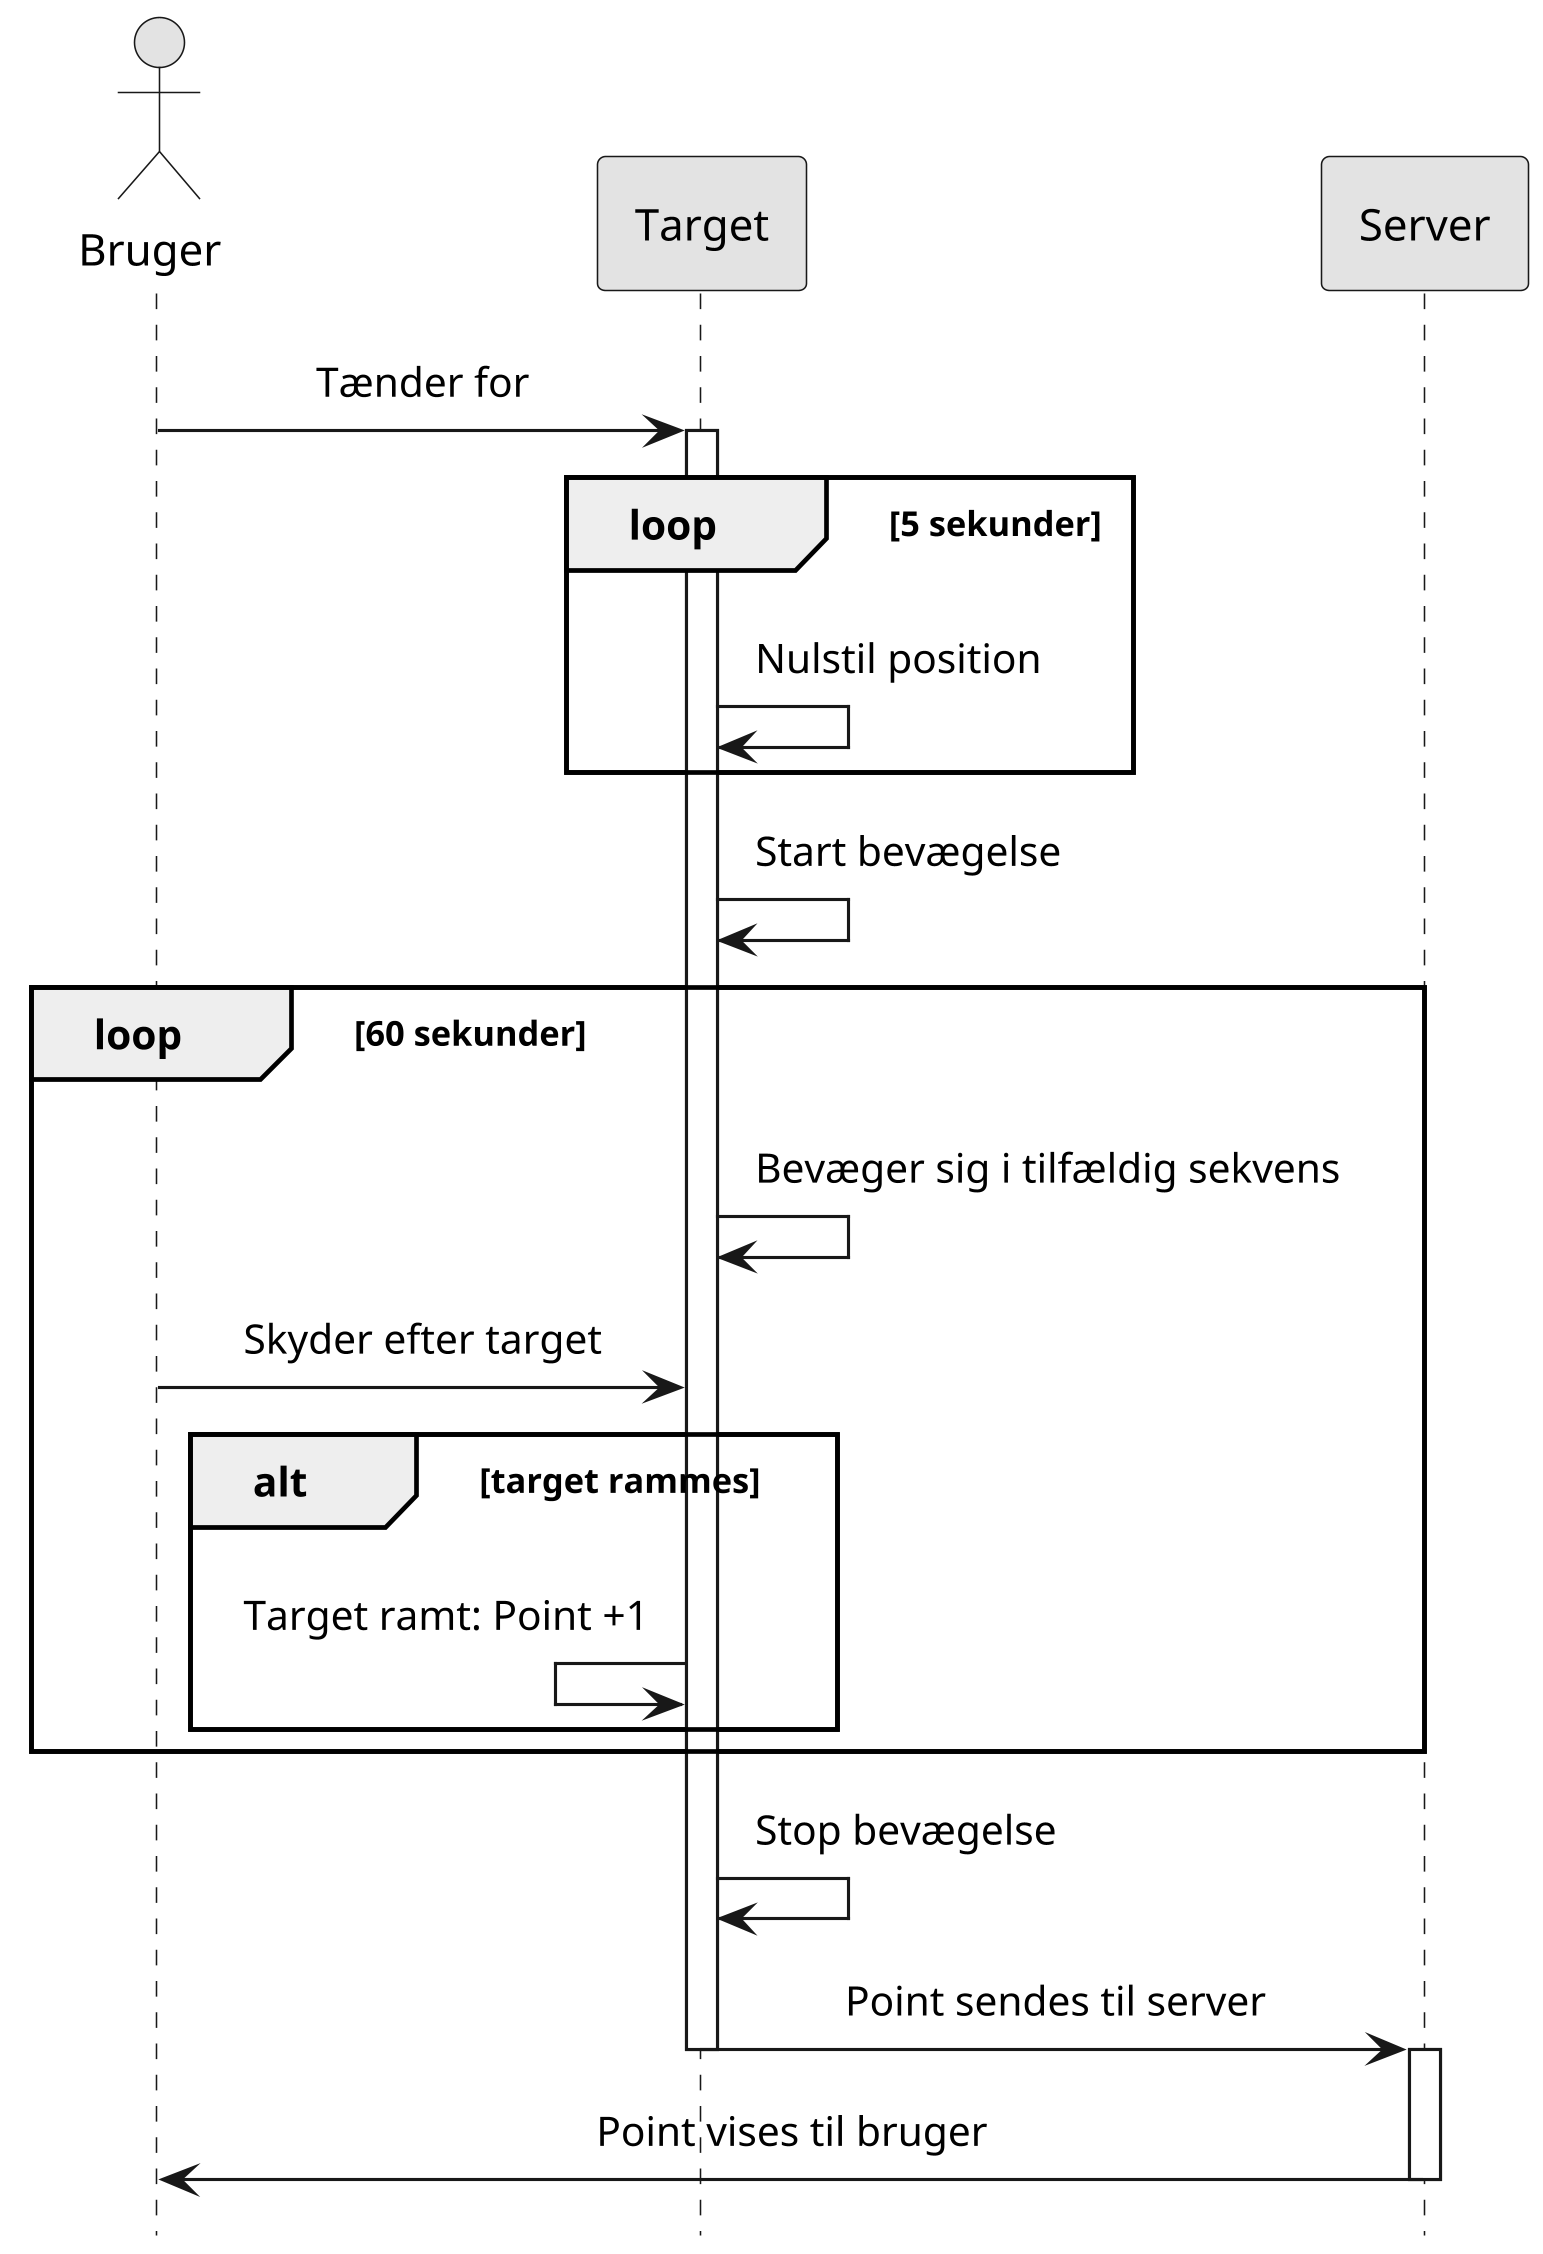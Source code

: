 @startuml ssd-uc1

hide footbox

skinparam {
    monochrome true
    dpi 300
    padding 5
    sequenceMessageAlign center
    packageStyle frame
    shadowing false
    'backgroundColor transparent
}

actor Bruger as user
participant "Target" as tgt
participant "Server" as svr

'== Use case 1 ==

user -> tgt: Tænder for
activate tgt
loop 5 sekunder
    tgt -> tgt: Nulstil position
end
tgt -> tgt: Start bevægelse

loop 60 sekunder
    tgt -> tgt: Bevæger sig i tilfældig sekvens
    user -> tgt: Skyder efter target

    alt target rammes
        tgt <- tgt: Target ramt: Point +1
    end
end

tgt -> tgt: Stop bevægelse

tgt -> svr: Point sendes til server
deactivate tgt
activate svr
svr -> user: Point vises til bruger
deactivate svr

@enduml